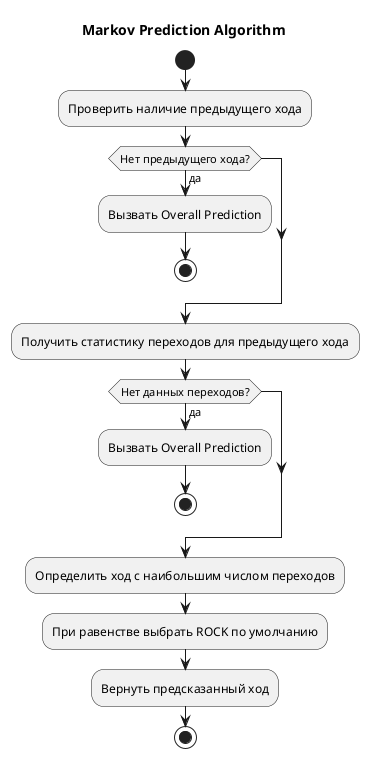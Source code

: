 @startuml
' Диаграмма алгоритма markov_prediction
title Markov Prediction Algorithm

start
:Проверить наличие предыдущего хода;
if (Нет предыдущего хода?) then (да)
  :Вызвать Overall Prediction;
  stop
endif
:Получить статистику переходов для предыдущего хода;
if (Нет данных переходов?) then (да)
  :Вызвать Overall Prediction;
  stop
endif
:Определить ход с наибольшим числом переходов;
:При равенстве выбрать ROCK по умолчанию;
:Вернуть предсказанный ход;
stop
@enduml